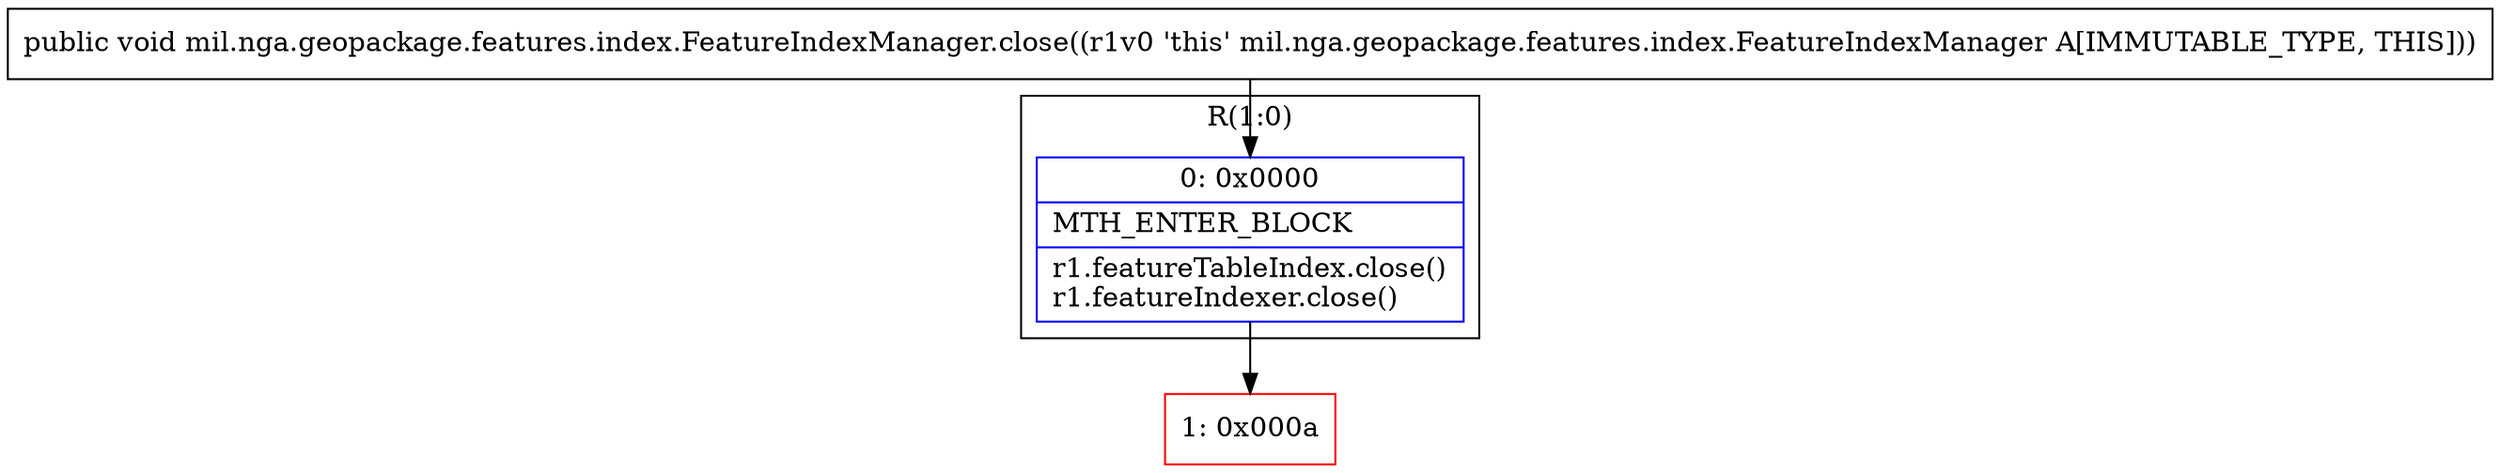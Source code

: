 digraph "CFG formil.nga.geopackage.features.index.FeatureIndexManager.close()V" {
subgraph cluster_Region_993331504 {
label = "R(1:0)";
node [shape=record,color=blue];
Node_0 [shape=record,label="{0\:\ 0x0000|MTH_ENTER_BLOCK\l|r1.featureTableIndex.close()\lr1.featureIndexer.close()\l}"];
}
Node_1 [shape=record,color=red,label="{1\:\ 0x000a}"];
MethodNode[shape=record,label="{public void mil.nga.geopackage.features.index.FeatureIndexManager.close((r1v0 'this' mil.nga.geopackage.features.index.FeatureIndexManager A[IMMUTABLE_TYPE, THIS])) }"];
MethodNode -> Node_0;
Node_0 -> Node_1;
}

